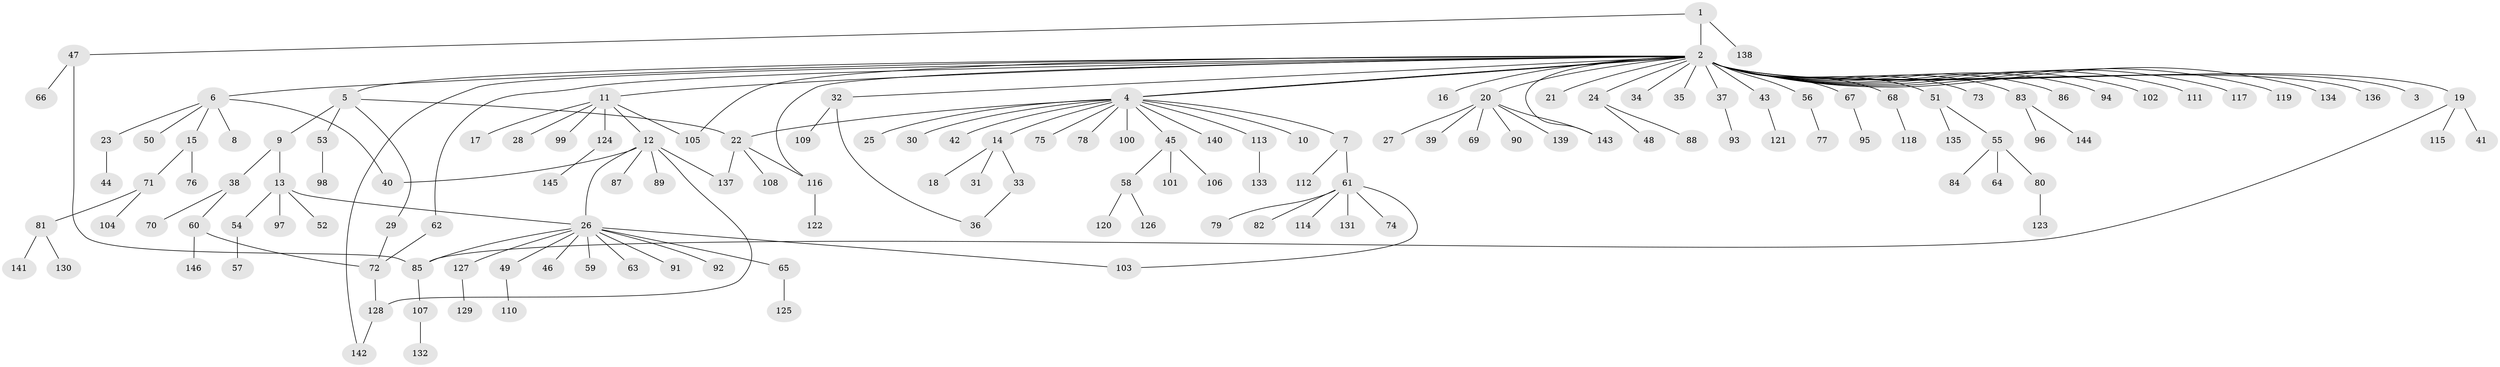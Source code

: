 // coarse degree distribution, {3: 0.03333333333333333, 2: 0.18333333333333332, 5: 0.03333333333333333, 1: 0.6166666666666667, 9: 0.016666666666666666, 4: 0.08333333333333333, 31: 0.016666666666666666, 11: 0.016666666666666666}
// Generated by graph-tools (version 1.1) at 2025/36/03/04/25 23:36:46]
// undirected, 146 vertices, 161 edges
graph export_dot {
  node [color=gray90,style=filled];
  1;
  2;
  3;
  4;
  5;
  6;
  7;
  8;
  9;
  10;
  11;
  12;
  13;
  14;
  15;
  16;
  17;
  18;
  19;
  20;
  21;
  22;
  23;
  24;
  25;
  26;
  27;
  28;
  29;
  30;
  31;
  32;
  33;
  34;
  35;
  36;
  37;
  38;
  39;
  40;
  41;
  42;
  43;
  44;
  45;
  46;
  47;
  48;
  49;
  50;
  51;
  52;
  53;
  54;
  55;
  56;
  57;
  58;
  59;
  60;
  61;
  62;
  63;
  64;
  65;
  66;
  67;
  68;
  69;
  70;
  71;
  72;
  73;
  74;
  75;
  76;
  77;
  78;
  79;
  80;
  81;
  82;
  83;
  84;
  85;
  86;
  87;
  88;
  89;
  90;
  91;
  92;
  93;
  94;
  95;
  96;
  97;
  98;
  99;
  100;
  101;
  102;
  103;
  104;
  105;
  106;
  107;
  108;
  109;
  110;
  111;
  112;
  113;
  114;
  115;
  116;
  117;
  118;
  119;
  120;
  121;
  122;
  123;
  124;
  125;
  126;
  127;
  128;
  129;
  130;
  131;
  132;
  133;
  134;
  135;
  136;
  137;
  138;
  139;
  140;
  141;
  142;
  143;
  144;
  145;
  146;
  1 -- 2;
  1 -- 47;
  1 -- 138;
  2 -- 3;
  2 -- 4;
  2 -- 4;
  2 -- 5;
  2 -- 6;
  2 -- 11;
  2 -- 16;
  2 -- 19;
  2 -- 20;
  2 -- 21;
  2 -- 24;
  2 -- 32;
  2 -- 34;
  2 -- 35;
  2 -- 37;
  2 -- 43;
  2 -- 51;
  2 -- 56;
  2 -- 62;
  2 -- 67;
  2 -- 68;
  2 -- 73;
  2 -- 83;
  2 -- 86;
  2 -- 94;
  2 -- 102;
  2 -- 105;
  2 -- 111;
  2 -- 116;
  2 -- 117;
  2 -- 119;
  2 -- 134;
  2 -- 136;
  2 -- 142;
  2 -- 143;
  4 -- 7;
  4 -- 10;
  4 -- 14;
  4 -- 22;
  4 -- 25;
  4 -- 30;
  4 -- 42;
  4 -- 45;
  4 -- 75;
  4 -- 78;
  4 -- 100;
  4 -- 113;
  4 -- 140;
  5 -- 9;
  5 -- 22;
  5 -- 29;
  5 -- 53;
  6 -- 8;
  6 -- 15;
  6 -- 23;
  6 -- 40;
  6 -- 50;
  7 -- 61;
  7 -- 112;
  9 -- 13;
  9 -- 38;
  11 -- 12;
  11 -- 17;
  11 -- 28;
  11 -- 99;
  11 -- 105;
  11 -- 124;
  12 -- 26;
  12 -- 40;
  12 -- 87;
  12 -- 89;
  12 -- 128;
  12 -- 137;
  13 -- 26;
  13 -- 52;
  13 -- 54;
  13 -- 97;
  14 -- 18;
  14 -- 31;
  14 -- 33;
  15 -- 71;
  15 -- 76;
  19 -- 41;
  19 -- 85;
  19 -- 115;
  20 -- 27;
  20 -- 39;
  20 -- 69;
  20 -- 90;
  20 -- 139;
  20 -- 143;
  22 -- 108;
  22 -- 116;
  22 -- 137;
  23 -- 44;
  24 -- 48;
  24 -- 88;
  26 -- 46;
  26 -- 49;
  26 -- 59;
  26 -- 63;
  26 -- 65;
  26 -- 85;
  26 -- 91;
  26 -- 92;
  26 -- 103;
  26 -- 127;
  29 -- 72;
  32 -- 36;
  32 -- 109;
  33 -- 36;
  37 -- 93;
  38 -- 60;
  38 -- 70;
  43 -- 121;
  45 -- 58;
  45 -- 101;
  45 -- 106;
  47 -- 66;
  47 -- 85;
  49 -- 110;
  51 -- 55;
  51 -- 135;
  53 -- 98;
  54 -- 57;
  55 -- 64;
  55 -- 80;
  55 -- 84;
  56 -- 77;
  58 -- 120;
  58 -- 126;
  60 -- 72;
  60 -- 146;
  61 -- 74;
  61 -- 79;
  61 -- 82;
  61 -- 103;
  61 -- 114;
  61 -- 131;
  62 -- 72;
  65 -- 125;
  67 -- 95;
  68 -- 118;
  71 -- 81;
  71 -- 104;
  72 -- 128;
  80 -- 123;
  81 -- 130;
  81 -- 141;
  83 -- 96;
  83 -- 144;
  85 -- 107;
  107 -- 132;
  113 -- 133;
  116 -- 122;
  124 -- 145;
  127 -- 129;
  128 -- 142;
}
